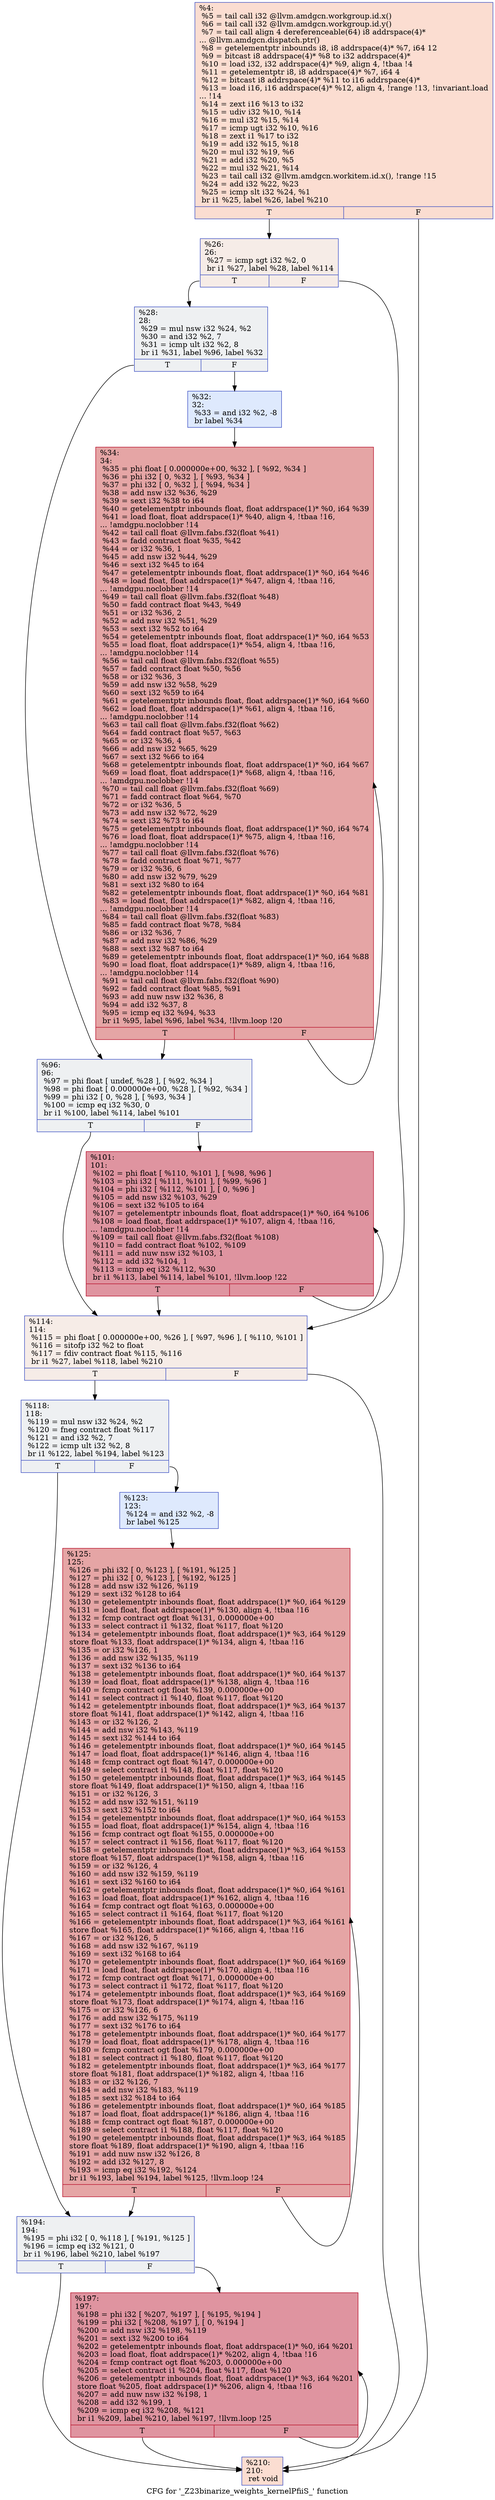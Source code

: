 digraph "CFG for '_Z23binarize_weights_kernelPfiiS_' function" {
	label="CFG for '_Z23binarize_weights_kernelPfiiS_' function";

	Node0x4a39a90 [shape=record,color="#3d50c3ff", style=filled, fillcolor="#f7b39670",label="{%4:\l  %5 = tail call i32 @llvm.amdgcn.workgroup.id.x()\l  %6 = tail call i32 @llvm.amdgcn.workgroup.id.y()\l  %7 = tail call align 4 dereferenceable(64) i8 addrspace(4)*\l... @llvm.amdgcn.dispatch.ptr()\l  %8 = getelementptr inbounds i8, i8 addrspace(4)* %7, i64 12\l  %9 = bitcast i8 addrspace(4)* %8 to i32 addrspace(4)*\l  %10 = load i32, i32 addrspace(4)* %9, align 4, !tbaa !4\l  %11 = getelementptr i8, i8 addrspace(4)* %7, i64 4\l  %12 = bitcast i8 addrspace(4)* %11 to i16 addrspace(4)*\l  %13 = load i16, i16 addrspace(4)* %12, align 4, !range !13, !invariant.load\l... !14\l  %14 = zext i16 %13 to i32\l  %15 = udiv i32 %10, %14\l  %16 = mul i32 %15, %14\l  %17 = icmp ugt i32 %10, %16\l  %18 = zext i1 %17 to i32\l  %19 = add i32 %15, %18\l  %20 = mul i32 %19, %6\l  %21 = add i32 %20, %5\l  %22 = mul i32 %21, %14\l  %23 = tail call i32 @llvm.amdgcn.workitem.id.x(), !range !15\l  %24 = add i32 %22, %23\l  %25 = icmp slt i32 %24, %1\l  br i1 %25, label %26, label %210\l|{<s0>T|<s1>F}}"];
	Node0x4a39a90:s0 -> Node0x4a3c350;
	Node0x4a39a90:s1 -> Node0x4a3c3e0;
	Node0x4a3c350 [shape=record,color="#3d50c3ff", style=filled, fillcolor="#ead5c970",label="{%26:\l26:                                               \l  %27 = icmp sgt i32 %2, 0\l  br i1 %27, label %28, label %114\l|{<s0>T|<s1>F}}"];
	Node0x4a3c350:s0 -> Node0x4a3c5b0;
	Node0x4a3c350:s1 -> Node0x4a3c600;
	Node0x4a3c5b0 [shape=record,color="#3d50c3ff", style=filled, fillcolor="#d9dce170",label="{%28:\l28:                                               \l  %29 = mul nsw i32 %24, %2\l  %30 = and i32 %2, 7\l  %31 = icmp ult i32 %2, 8\l  br i1 %31, label %96, label %32\l|{<s0>T|<s1>F}}"];
	Node0x4a3c5b0:s0 -> Node0x4a3c950;
	Node0x4a3c5b0:s1 -> Node0x4a3c9a0;
	Node0x4a3c9a0 [shape=record,color="#3d50c3ff", style=filled, fillcolor="#b5cdfa70",label="{%32:\l32:                                               \l  %33 = and i32 %2, -8\l  br label %34\l}"];
	Node0x4a3c9a0 -> Node0x4a3bc10;
	Node0x4a3bc10 [shape=record,color="#b70d28ff", style=filled, fillcolor="#c5333470",label="{%34:\l34:                                               \l  %35 = phi float [ 0.000000e+00, %32 ], [ %92, %34 ]\l  %36 = phi i32 [ 0, %32 ], [ %93, %34 ]\l  %37 = phi i32 [ 0, %32 ], [ %94, %34 ]\l  %38 = add nsw i32 %36, %29\l  %39 = sext i32 %38 to i64\l  %40 = getelementptr inbounds float, float addrspace(1)* %0, i64 %39\l  %41 = load float, float addrspace(1)* %40, align 4, !tbaa !16,\l... !amdgpu.noclobber !14\l  %42 = tail call float @llvm.fabs.f32(float %41)\l  %43 = fadd contract float %35, %42\l  %44 = or i32 %36, 1\l  %45 = add nsw i32 %44, %29\l  %46 = sext i32 %45 to i64\l  %47 = getelementptr inbounds float, float addrspace(1)* %0, i64 %46\l  %48 = load float, float addrspace(1)* %47, align 4, !tbaa !16,\l... !amdgpu.noclobber !14\l  %49 = tail call float @llvm.fabs.f32(float %48)\l  %50 = fadd contract float %43, %49\l  %51 = or i32 %36, 2\l  %52 = add nsw i32 %51, %29\l  %53 = sext i32 %52 to i64\l  %54 = getelementptr inbounds float, float addrspace(1)* %0, i64 %53\l  %55 = load float, float addrspace(1)* %54, align 4, !tbaa !16,\l... !amdgpu.noclobber !14\l  %56 = tail call float @llvm.fabs.f32(float %55)\l  %57 = fadd contract float %50, %56\l  %58 = or i32 %36, 3\l  %59 = add nsw i32 %58, %29\l  %60 = sext i32 %59 to i64\l  %61 = getelementptr inbounds float, float addrspace(1)* %0, i64 %60\l  %62 = load float, float addrspace(1)* %61, align 4, !tbaa !16,\l... !amdgpu.noclobber !14\l  %63 = tail call float @llvm.fabs.f32(float %62)\l  %64 = fadd contract float %57, %63\l  %65 = or i32 %36, 4\l  %66 = add nsw i32 %65, %29\l  %67 = sext i32 %66 to i64\l  %68 = getelementptr inbounds float, float addrspace(1)* %0, i64 %67\l  %69 = load float, float addrspace(1)* %68, align 4, !tbaa !16,\l... !amdgpu.noclobber !14\l  %70 = tail call float @llvm.fabs.f32(float %69)\l  %71 = fadd contract float %64, %70\l  %72 = or i32 %36, 5\l  %73 = add nsw i32 %72, %29\l  %74 = sext i32 %73 to i64\l  %75 = getelementptr inbounds float, float addrspace(1)* %0, i64 %74\l  %76 = load float, float addrspace(1)* %75, align 4, !tbaa !16,\l... !amdgpu.noclobber !14\l  %77 = tail call float @llvm.fabs.f32(float %76)\l  %78 = fadd contract float %71, %77\l  %79 = or i32 %36, 6\l  %80 = add nsw i32 %79, %29\l  %81 = sext i32 %80 to i64\l  %82 = getelementptr inbounds float, float addrspace(1)* %0, i64 %81\l  %83 = load float, float addrspace(1)* %82, align 4, !tbaa !16,\l... !amdgpu.noclobber !14\l  %84 = tail call float @llvm.fabs.f32(float %83)\l  %85 = fadd contract float %78, %84\l  %86 = or i32 %36, 7\l  %87 = add nsw i32 %86, %29\l  %88 = sext i32 %87 to i64\l  %89 = getelementptr inbounds float, float addrspace(1)* %0, i64 %88\l  %90 = load float, float addrspace(1)* %89, align 4, !tbaa !16,\l... !amdgpu.noclobber !14\l  %91 = tail call float @llvm.fabs.f32(float %90)\l  %92 = fadd contract float %85, %91\l  %93 = add nuw nsw i32 %36, 8\l  %94 = add i32 %37, 8\l  %95 = icmp eq i32 %94, %33\l  br i1 %95, label %96, label %34, !llvm.loop !20\l|{<s0>T|<s1>F}}"];
	Node0x4a3bc10:s0 -> Node0x4a3c950;
	Node0x4a3bc10:s1 -> Node0x4a3bc10;
	Node0x4a3c950 [shape=record,color="#3d50c3ff", style=filled, fillcolor="#d9dce170",label="{%96:\l96:                                               \l  %97 = phi float [ undef, %28 ], [ %92, %34 ]\l  %98 = phi float [ 0.000000e+00, %28 ], [ %92, %34 ]\l  %99 = phi i32 [ 0, %28 ], [ %93, %34 ]\l  %100 = icmp eq i32 %30, 0\l  br i1 %100, label %114, label %101\l|{<s0>T|<s1>F}}"];
	Node0x4a3c950:s0 -> Node0x4a3c600;
	Node0x4a3c950:s1 -> Node0x4a41910;
	Node0x4a41910 [shape=record,color="#b70d28ff", style=filled, fillcolor="#b70d2870",label="{%101:\l101:                                              \l  %102 = phi float [ %110, %101 ], [ %98, %96 ]\l  %103 = phi i32 [ %111, %101 ], [ %99, %96 ]\l  %104 = phi i32 [ %112, %101 ], [ 0, %96 ]\l  %105 = add nsw i32 %103, %29\l  %106 = sext i32 %105 to i64\l  %107 = getelementptr inbounds float, float addrspace(1)* %0, i64 %106\l  %108 = load float, float addrspace(1)* %107, align 4, !tbaa !16,\l... !amdgpu.noclobber !14\l  %109 = tail call float @llvm.fabs.f32(float %108)\l  %110 = fadd contract float %102, %109\l  %111 = add nuw nsw i32 %103, 1\l  %112 = add i32 %104, 1\l  %113 = icmp eq i32 %112, %30\l  br i1 %113, label %114, label %101, !llvm.loop !22\l|{<s0>T|<s1>F}}"];
	Node0x4a41910:s0 -> Node0x4a3c600;
	Node0x4a41910:s1 -> Node0x4a41910;
	Node0x4a3c600 [shape=record,color="#3d50c3ff", style=filled, fillcolor="#ead5c970",label="{%114:\l114:                                              \l  %115 = phi float [ 0.000000e+00, %26 ], [ %97, %96 ], [ %110, %101 ]\l  %116 = sitofp i32 %2 to float\l  %117 = fdiv contract float %115, %116\l  br i1 %27, label %118, label %210\l|{<s0>T|<s1>F}}"];
	Node0x4a3c600:s0 -> Node0x4a42520;
	Node0x4a3c600:s1 -> Node0x4a3c3e0;
	Node0x4a42520 [shape=record,color="#3d50c3ff", style=filled, fillcolor="#d9dce170",label="{%118:\l118:                                              \l  %119 = mul nsw i32 %24, %2\l  %120 = fneg contract float %117\l  %121 = and i32 %2, 7\l  %122 = icmp ult i32 %2, 8\l  br i1 %122, label %194, label %123\l|{<s0>T|<s1>F}}"];
	Node0x4a42520:s0 -> Node0x4a42840;
	Node0x4a42520:s1 -> Node0x4a42890;
	Node0x4a42890 [shape=record,color="#3d50c3ff", style=filled, fillcolor="#b5cdfa70",label="{%123:\l123:                                              \l  %124 = and i32 %2, -8\l  br label %125\l}"];
	Node0x4a42890 -> Node0x4a42a60;
	Node0x4a42a60 [shape=record,color="#b70d28ff", style=filled, fillcolor="#c5333470",label="{%125:\l125:                                              \l  %126 = phi i32 [ 0, %123 ], [ %191, %125 ]\l  %127 = phi i32 [ 0, %123 ], [ %192, %125 ]\l  %128 = add nsw i32 %126, %119\l  %129 = sext i32 %128 to i64\l  %130 = getelementptr inbounds float, float addrspace(1)* %0, i64 %129\l  %131 = load float, float addrspace(1)* %130, align 4, !tbaa !16\l  %132 = fcmp contract ogt float %131, 0.000000e+00\l  %133 = select contract i1 %132, float %117, float %120\l  %134 = getelementptr inbounds float, float addrspace(1)* %3, i64 %129\l  store float %133, float addrspace(1)* %134, align 4, !tbaa !16\l  %135 = or i32 %126, 1\l  %136 = add nsw i32 %135, %119\l  %137 = sext i32 %136 to i64\l  %138 = getelementptr inbounds float, float addrspace(1)* %0, i64 %137\l  %139 = load float, float addrspace(1)* %138, align 4, !tbaa !16\l  %140 = fcmp contract ogt float %139, 0.000000e+00\l  %141 = select contract i1 %140, float %117, float %120\l  %142 = getelementptr inbounds float, float addrspace(1)* %3, i64 %137\l  store float %141, float addrspace(1)* %142, align 4, !tbaa !16\l  %143 = or i32 %126, 2\l  %144 = add nsw i32 %143, %119\l  %145 = sext i32 %144 to i64\l  %146 = getelementptr inbounds float, float addrspace(1)* %0, i64 %145\l  %147 = load float, float addrspace(1)* %146, align 4, !tbaa !16\l  %148 = fcmp contract ogt float %147, 0.000000e+00\l  %149 = select contract i1 %148, float %117, float %120\l  %150 = getelementptr inbounds float, float addrspace(1)* %3, i64 %145\l  store float %149, float addrspace(1)* %150, align 4, !tbaa !16\l  %151 = or i32 %126, 3\l  %152 = add nsw i32 %151, %119\l  %153 = sext i32 %152 to i64\l  %154 = getelementptr inbounds float, float addrspace(1)* %0, i64 %153\l  %155 = load float, float addrspace(1)* %154, align 4, !tbaa !16\l  %156 = fcmp contract ogt float %155, 0.000000e+00\l  %157 = select contract i1 %156, float %117, float %120\l  %158 = getelementptr inbounds float, float addrspace(1)* %3, i64 %153\l  store float %157, float addrspace(1)* %158, align 4, !tbaa !16\l  %159 = or i32 %126, 4\l  %160 = add nsw i32 %159, %119\l  %161 = sext i32 %160 to i64\l  %162 = getelementptr inbounds float, float addrspace(1)* %0, i64 %161\l  %163 = load float, float addrspace(1)* %162, align 4, !tbaa !16\l  %164 = fcmp contract ogt float %163, 0.000000e+00\l  %165 = select contract i1 %164, float %117, float %120\l  %166 = getelementptr inbounds float, float addrspace(1)* %3, i64 %161\l  store float %165, float addrspace(1)* %166, align 4, !tbaa !16\l  %167 = or i32 %126, 5\l  %168 = add nsw i32 %167, %119\l  %169 = sext i32 %168 to i64\l  %170 = getelementptr inbounds float, float addrspace(1)* %0, i64 %169\l  %171 = load float, float addrspace(1)* %170, align 4, !tbaa !16\l  %172 = fcmp contract ogt float %171, 0.000000e+00\l  %173 = select contract i1 %172, float %117, float %120\l  %174 = getelementptr inbounds float, float addrspace(1)* %3, i64 %169\l  store float %173, float addrspace(1)* %174, align 4, !tbaa !16\l  %175 = or i32 %126, 6\l  %176 = add nsw i32 %175, %119\l  %177 = sext i32 %176 to i64\l  %178 = getelementptr inbounds float, float addrspace(1)* %0, i64 %177\l  %179 = load float, float addrspace(1)* %178, align 4, !tbaa !16\l  %180 = fcmp contract ogt float %179, 0.000000e+00\l  %181 = select contract i1 %180, float %117, float %120\l  %182 = getelementptr inbounds float, float addrspace(1)* %3, i64 %177\l  store float %181, float addrspace(1)* %182, align 4, !tbaa !16\l  %183 = or i32 %126, 7\l  %184 = add nsw i32 %183, %119\l  %185 = sext i32 %184 to i64\l  %186 = getelementptr inbounds float, float addrspace(1)* %0, i64 %185\l  %187 = load float, float addrspace(1)* %186, align 4, !tbaa !16\l  %188 = fcmp contract ogt float %187, 0.000000e+00\l  %189 = select contract i1 %188, float %117, float %120\l  %190 = getelementptr inbounds float, float addrspace(1)* %3, i64 %185\l  store float %189, float addrspace(1)* %190, align 4, !tbaa !16\l  %191 = add nuw nsw i32 %126, 8\l  %192 = add i32 %127, 8\l  %193 = icmp eq i32 %192, %124\l  br i1 %193, label %194, label %125, !llvm.loop !24\l|{<s0>T|<s1>F}}"];
	Node0x4a42a60:s0 -> Node0x4a42840;
	Node0x4a42a60:s1 -> Node0x4a42a60;
	Node0x4a42840 [shape=record,color="#3d50c3ff", style=filled, fillcolor="#d9dce170",label="{%194:\l194:                                              \l  %195 = phi i32 [ 0, %118 ], [ %191, %125 ]\l  %196 = icmp eq i32 %121, 0\l  br i1 %196, label %210, label %197\l|{<s0>T|<s1>F}}"];
	Node0x4a42840:s0 -> Node0x4a3c3e0;
	Node0x4a42840:s1 -> Node0x4a45d30;
	Node0x4a45d30 [shape=record,color="#b70d28ff", style=filled, fillcolor="#b70d2870",label="{%197:\l197:                                              \l  %198 = phi i32 [ %207, %197 ], [ %195, %194 ]\l  %199 = phi i32 [ %208, %197 ], [ 0, %194 ]\l  %200 = add nsw i32 %198, %119\l  %201 = sext i32 %200 to i64\l  %202 = getelementptr inbounds float, float addrspace(1)* %0, i64 %201\l  %203 = load float, float addrspace(1)* %202, align 4, !tbaa !16\l  %204 = fcmp contract ogt float %203, 0.000000e+00\l  %205 = select contract i1 %204, float %117, float %120\l  %206 = getelementptr inbounds float, float addrspace(1)* %3, i64 %201\l  store float %205, float addrspace(1)* %206, align 4, !tbaa !16\l  %207 = add nuw nsw i32 %198, 1\l  %208 = add i32 %199, 1\l  %209 = icmp eq i32 %208, %121\l  br i1 %209, label %210, label %197, !llvm.loop !25\l|{<s0>T|<s1>F}}"];
	Node0x4a45d30:s0 -> Node0x4a3c3e0;
	Node0x4a45d30:s1 -> Node0x4a45d30;
	Node0x4a3c3e0 [shape=record,color="#3d50c3ff", style=filled, fillcolor="#f7b39670",label="{%210:\l210:                                              \l  ret void\l}"];
}
